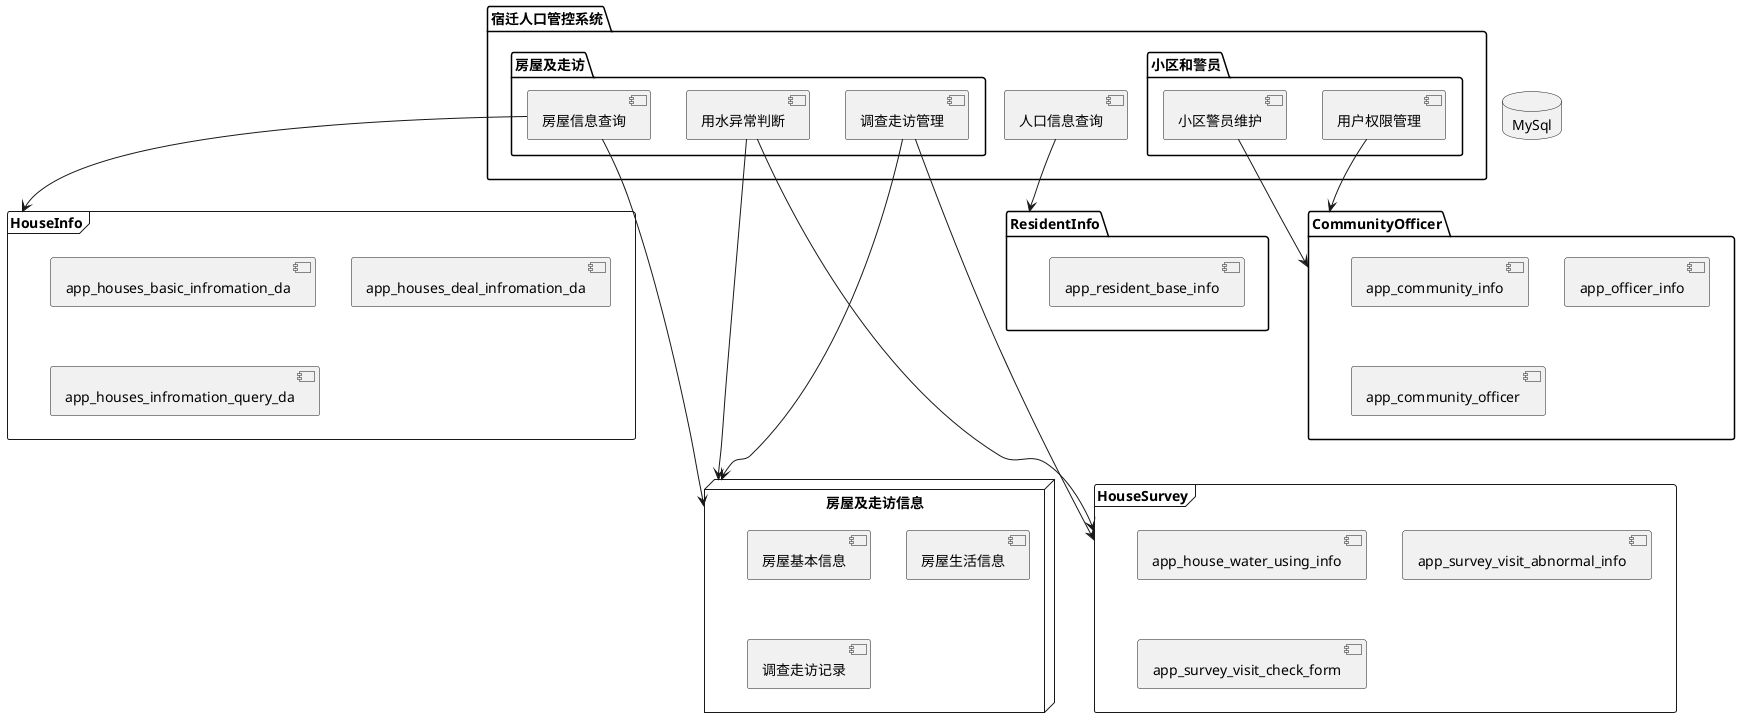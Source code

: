@startuml

package "宿迁人口管控系统" {

    folder "小区和警员" {
        ["小区警员维护"]
        ["用户权限管理"]
    }

    folder "房屋及走访" {
        ["房屋信息查询"]
        ["用水异常判断"]
        ["调查走访管理"]
    }

    ["人口信息查询"]
}


["人口信息查询"] -d-> [ResidentInfo]
["小区警员维护"] -d-> [CommunityOfficer]
["用户权限管理"] -d-> [CommunityOfficer]
["房屋信息查询"] -r-> [HouseInfo]
["用水异常判断"] -r-> [HouseSurvey]
["调查走访管理"] -r-> [HouseSurvey]


database "MySql" {
    folder "CommunityOfficer" {
        [app_community_info]
        [app_officer_info]
        [app_community_officer]
    }

    frame "HouseInfo" {
        [app_houses_basic_infromation_da]
        [app_houses_deal_infromation_da]
        [app_houses_infromation_query_da]
    }

    frame "HouseSurvey" {
        [app_house_water_using_info]
        [app_survey_visit_abnormal_info]
        [app_survey_visit_check_form]
    }

    folder "ResidentInfo" {
        [app_resident_base_info]
    }
}

["用水异常判断"] -r-> [房屋及走访信息]
["调查走访管理"] -r-> [房屋及走访信息]
["房屋信息查询"] -r-> [房屋及走访信息]

node "房屋及走访信息" {
    ["房屋基本信息"]
    ["房屋生活信息"]
    ["调查走访记录"]
}

@enduml